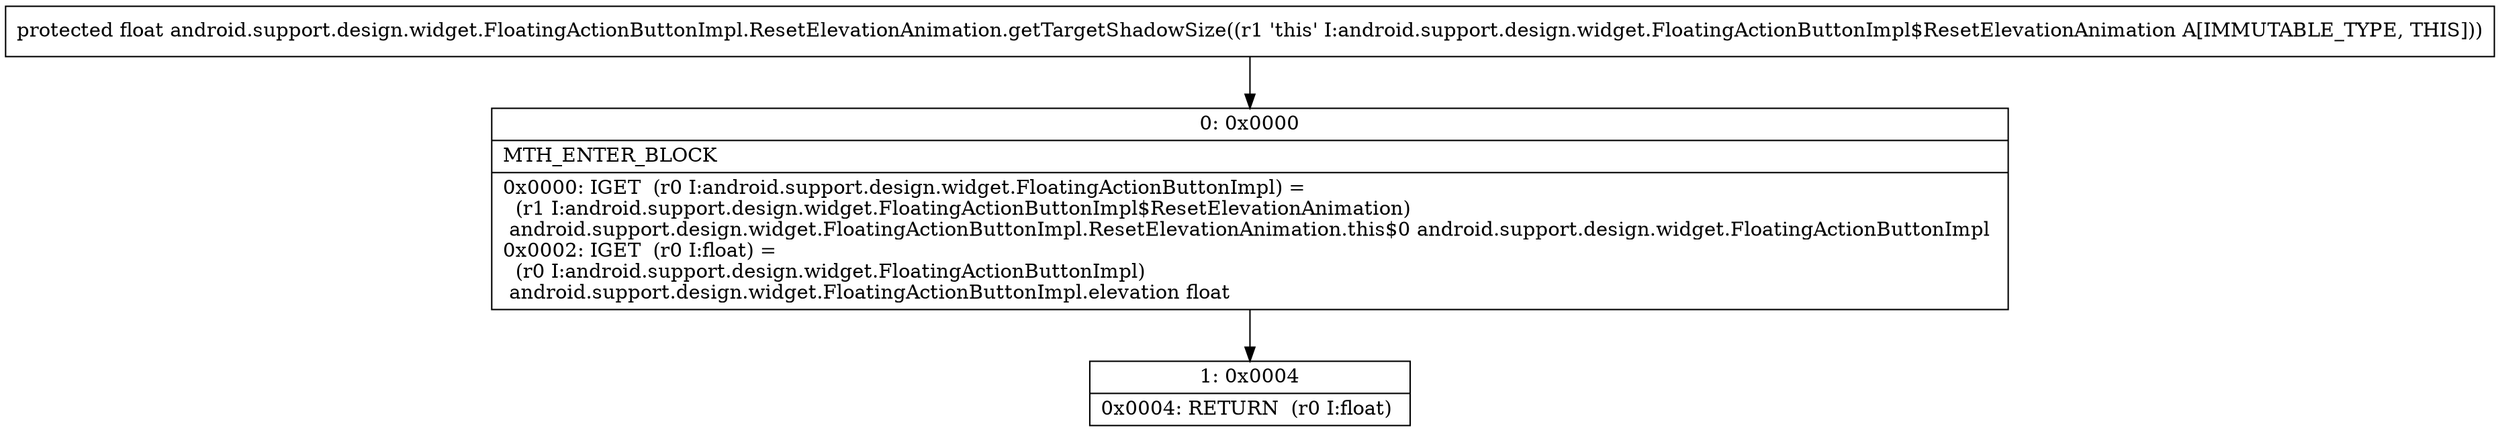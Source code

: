 digraph "CFG forandroid.support.design.widget.FloatingActionButtonImpl.ResetElevationAnimation.getTargetShadowSize()F" {
Node_0 [shape=record,label="{0\:\ 0x0000|MTH_ENTER_BLOCK\l|0x0000: IGET  (r0 I:android.support.design.widget.FloatingActionButtonImpl) = \l  (r1 I:android.support.design.widget.FloatingActionButtonImpl$ResetElevationAnimation)\l android.support.design.widget.FloatingActionButtonImpl.ResetElevationAnimation.this$0 android.support.design.widget.FloatingActionButtonImpl \l0x0002: IGET  (r0 I:float) = \l  (r0 I:android.support.design.widget.FloatingActionButtonImpl)\l android.support.design.widget.FloatingActionButtonImpl.elevation float \l}"];
Node_1 [shape=record,label="{1\:\ 0x0004|0x0004: RETURN  (r0 I:float) \l}"];
MethodNode[shape=record,label="{protected float android.support.design.widget.FloatingActionButtonImpl.ResetElevationAnimation.getTargetShadowSize((r1 'this' I:android.support.design.widget.FloatingActionButtonImpl$ResetElevationAnimation A[IMMUTABLE_TYPE, THIS])) }"];
MethodNode -> Node_0;
Node_0 -> Node_1;
}

